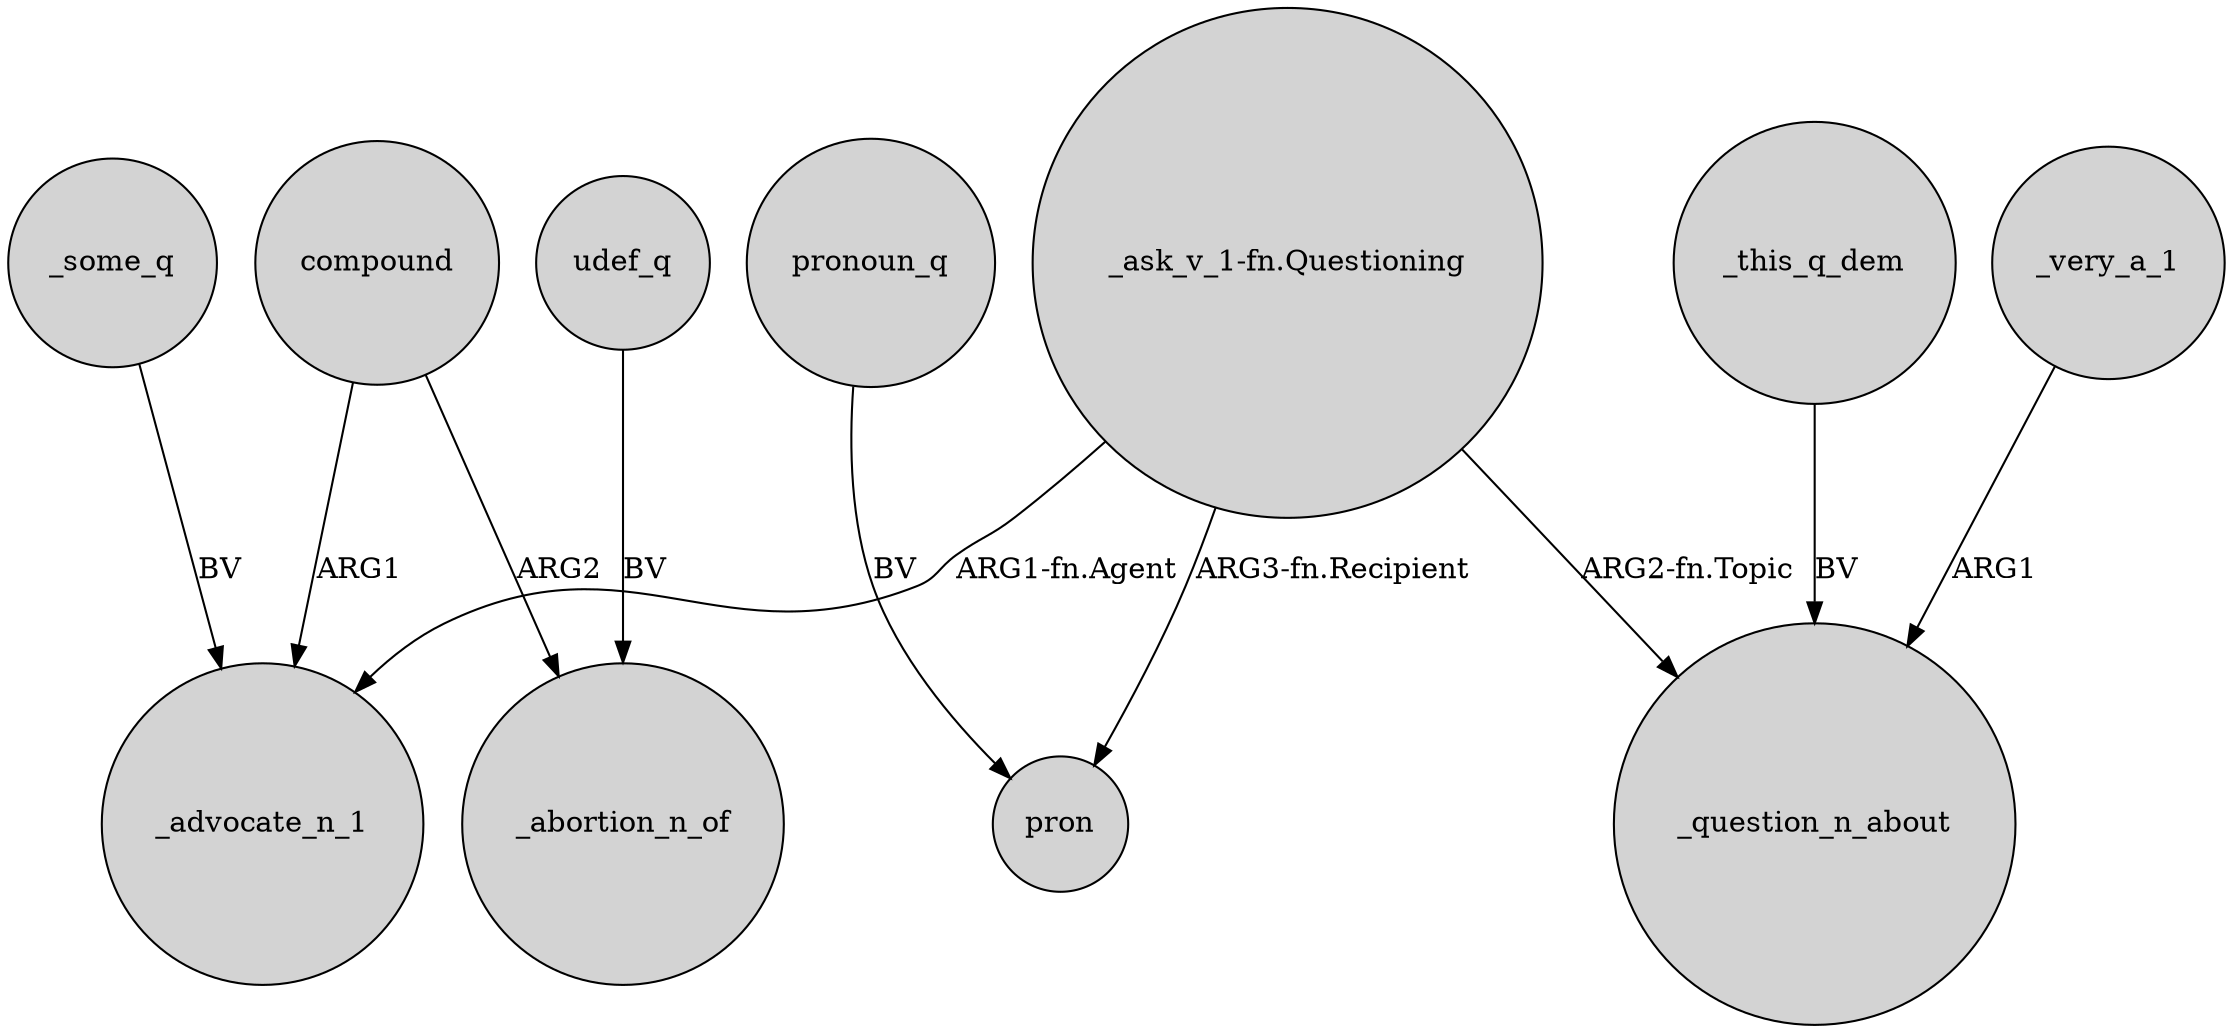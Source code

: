 digraph {
	node [shape=circle style=filled]
	"_ask_v_1-fn.Questioning" -> _advocate_n_1 [label="ARG1-fn.Agent"]
	udef_q -> _abortion_n_of [label=BV]
	pronoun_q -> pron [label=BV]
	"_ask_v_1-fn.Questioning" -> _question_n_about [label="ARG2-fn.Topic"]
	_this_q_dem -> _question_n_about [label=BV]
	_some_q -> _advocate_n_1 [label=BV]
	compound -> _abortion_n_of [label=ARG2]
	_very_a_1 -> _question_n_about [label=ARG1]
	compound -> _advocate_n_1 [label=ARG1]
	"_ask_v_1-fn.Questioning" -> pron [label="ARG3-fn.Recipient"]
}
